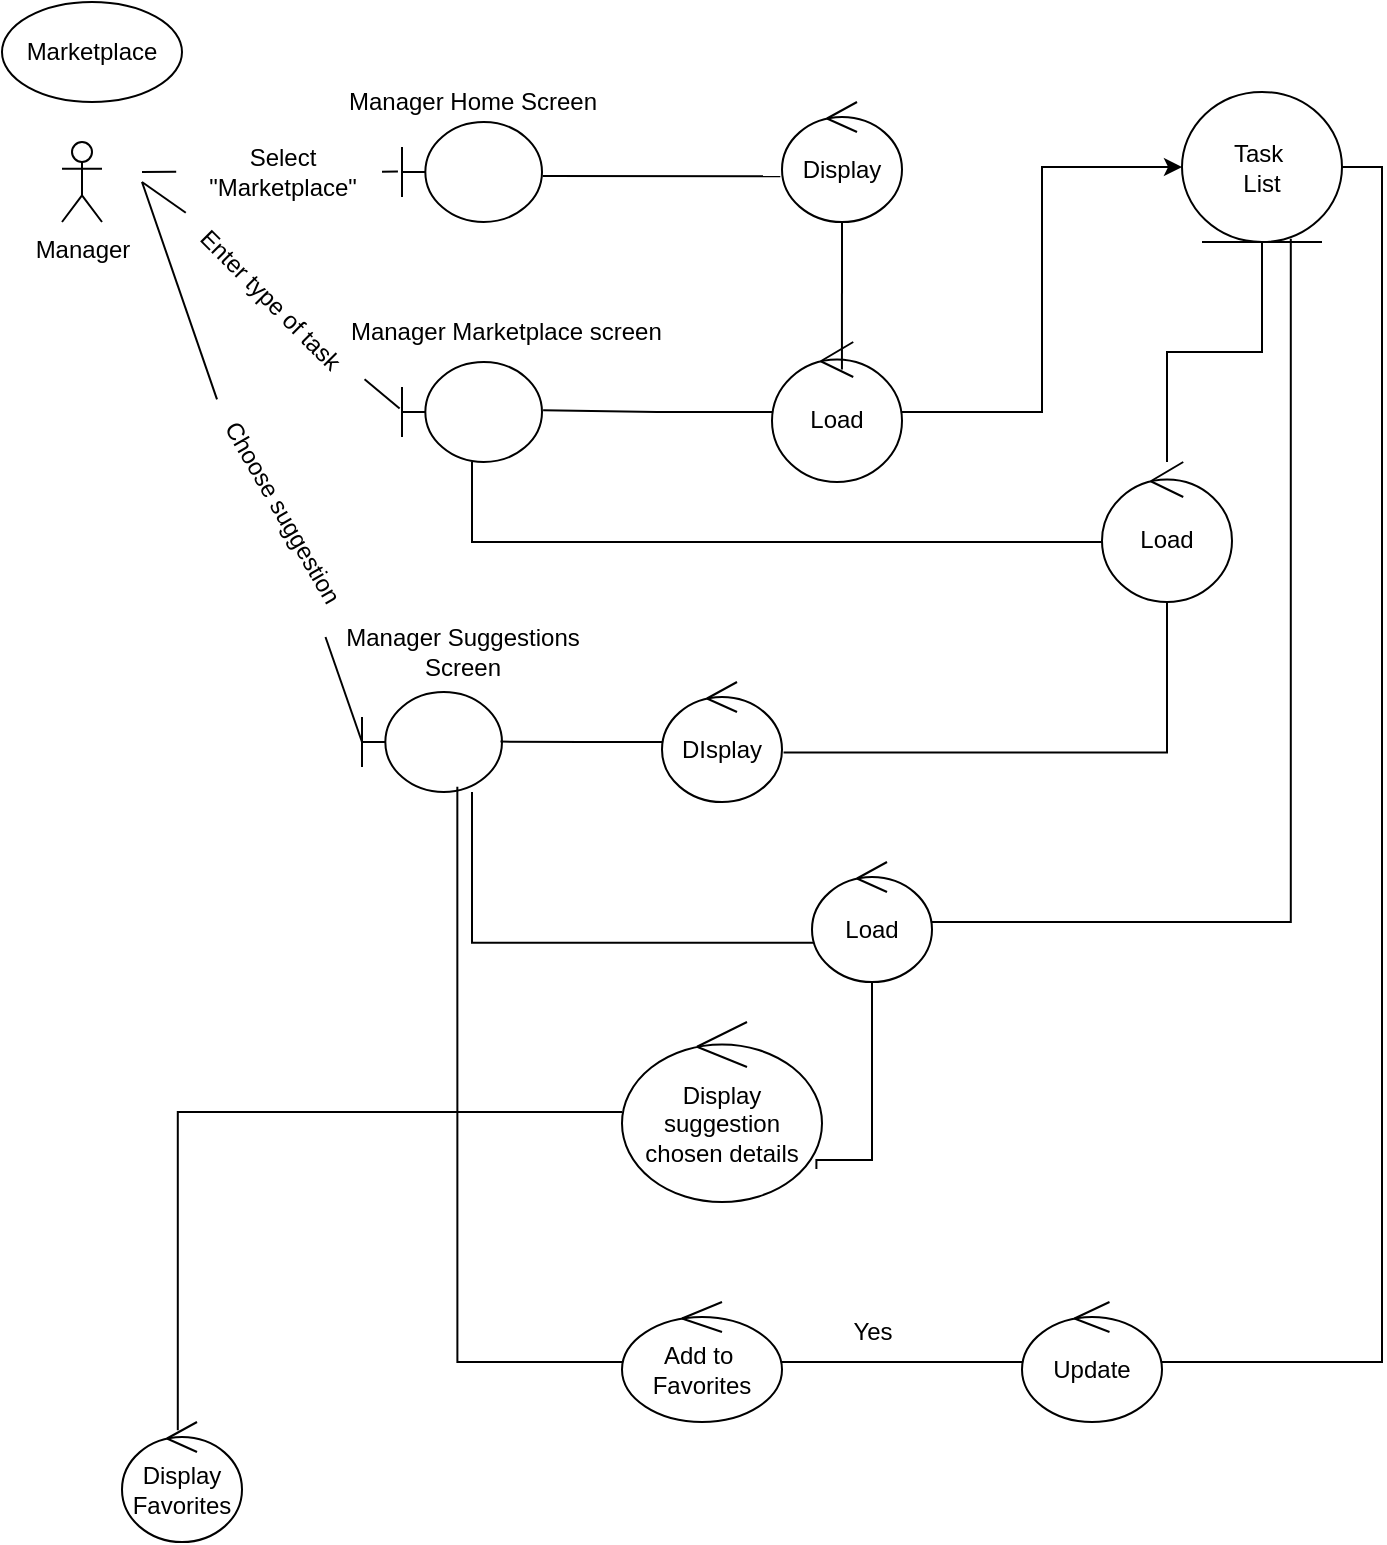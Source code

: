 <mxfile version="27.0.5">
  <diagram name="Page-1" id="_ILfyKcqOxELheL75NPO">
    <mxGraphModel dx="1678" dy="825" grid="1" gridSize="10" guides="1" tooltips="1" connect="1" arrows="1" fold="1" page="0" pageScale="1" pageWidth="850" pageHeight="1100" math="0" shadow="0">
      <root>
        <mxCell id="0" />
        <mxCell id="1" parent="0" />
        <mxCell id="80_PB4CxMYnDmtxygb_t-1" value="Marketplace" style="ellipse;whiteSpace=wrap;html=1;" parent="1" vertex="1">
          <mxGeometry x="20" y="10" width="90" height="50" as="geometry" />
        </mxCell>
        <mxCell id="80_PB4CxMYnDmtxygb_t-2" value="Manager&lt;div&gt;&lt;br&gt;&lt;/div&gt;" style="shape=umlActor;verticalLabelPosition=bottom;verticalAlign=top;html=1;outlineConnect=0;" parent="1" vertex="1">
          <mxGeometry x="50" y="80" width="20" height="40" as="geometry" />
        </mxCell>
        <mxCell id="80_PB4CxMYnDmtxygb_t-5" value="" style="shape=umlBoundary;whiteSpace=wrap;html=1;" parent="1" vertex="1">
          <mxGeometry x="220" y="70" width="70" height="50" as="geometry" />
        </mxCell>
        <mxCell id="80_PB4CxMYnDmtxygb_t-7" value="" style="endArrow=none;html=1;rounded=0;entryX=-0.029;entryY=0.496;entryDx=0;entryDy=0;entryPerimeter=0;" parent="1" source="80_PB4CxMYnDmtxygb_t-8" target="80_PB4CxMYnDmtxygb_t-5" edge="1">
          <mxGeometry width="50" height="50" relative="1" as="geometry">
            <mxPoint x="90" y="95" as="sourcePoint" />
            <mxPoint x="220" y="96" as="targetPoint" />
          </mxGeometry>
        </mxCell>
        <mxCell id="80_PB4CxMYnDmtxygb_t-9" value="Manager Home Screen" style="text;html=1;align=center;verticalAlign=middle;resizable=0;points=[];autosize=1;strokeColor=none;fillColor=none;" parent="1" vertex="1">
          <mxGeometry x="180" y="45" width="150" height="30" as="geometry" />
        </mxCell>
        <mxCell id="80_PB4CxMYnDmtxygb_t-10" value="Display" style="ellipse;shape=umlControl;whiteSpace=wrap;html=1;" parent="1" vertex="1">
          <mxGeometry x="410" y="60" width="60" height="60" as="geometry" />
        </mxCell>
        <mxCell id="80_PB4CxMYnDmtxygb_t-14" value="" style="shape=umlBoundary;whiteSpace=wrap;html=1;" parent="1" vertex="1">
          <mxGeometry x="220" y="190" width="70" height="50" as="geometry" />
        </mxCell>
        <mxCell id="80_PB4CxMYnDmtxygb_t-15" value="&amp;nbsp;Manager&amp;nbsp;&lt;span style=&quot;background-color: transparent; color: light-dark(rgb(0, 0, 0), rgb(255, 255, 255));&quot;&gt;Marketplace screen&lt;/span&gt;" style="text;html=1;align=center;verticalAlign=middle;resizable=0;points=[];autosize=1;strokeColor=none;fillColor=none;" parent="1" vertex="1">
          <mxGeometry x="180" y="160" width="180" height="30" as="geometry" />
        </mxCell>
        <mxCell id="80_PB4CxMYnDmtxygb_t-18" value="" style="endArrow=none;html=1;rounded=0;entryX=-0.017;entryY=0.464;entryDx=0;entryDy=0;entryPerimeter=0;" parent="1" source="80_PB4CxMYnDmtxygb_t-19" target="80_PB4CxMYnDmtxygb_t-14" edge="1">
          <mxGeometry width="50" height="50" relative="1" as="geometry">
            <mxPoint x="90" y="100" as="sourcePoint" />
            <mxPoint x="450" y="250" as="targetPoint" />
          </mxGeometry>
        </mxCell>
        <mxCell id="80_PB4CxMYnDmtxygb_t-20" value="Task&amp;nbsp;&lt;div&gt;List&lt;/div&gt;" style="ellipse;shape=umlEntity;whiteSpace=wrap;html=1;" parent="1" vertex="1">
          <mxGeometry x="610" y="55" width="80" height="75" as="geometry" />
        </mxCell>
        <mxCell id="80_PB4CxMYnDmtxygb_t-23" style="edgeStyle=orthogonalEdgeStyle;rounded=0;orthogonalLoop=1;jettySize=auto;html=1;entryX=0.5;entryY=1;entryDx=0;entryDy=0;endArrow=none;startFill=0;endFill=1;" parent="1" source="80_PB4CxMYnDmtxygb_t-21" target="80_PB4CxMYnDmtxygb_t-20" edge="1">
          <mxGeometry relative="1" as="geometry" />
        </mxCell>
        <mxCell id="80_PB4CxMYnDmtxygb_t-21" value="Load" style="ellipse;shape=umlControl;whiteSpace=wrap;html=1;" parent="1" vertex="1">
          <mxGeometry x="570" y="240" width="65" height="70" as="geometry" />
        </mxCell>
        <mxCell id="80_PB4CxMYnDmtxygb_t-24" value="DIsplay" style="ellipse;shape=umlControl;whiteSpace=wrap;html=1;" parent="1" vertex="1">
          <mxGeometry x="350" y="350" width="60" height="60" as="geometry" />
        </mxCell>
        <mxCell id="80_PB4CxMYnDmtxygb_t-25" style="edgeStyle=orthogonalEdgeStyle;rounded=0;orthogonalLoop=1;jettySize=auto;html=1;entryX=1.013;entryY=0.587;entryDx=0;entryDy=0;entryPerimeter=0;endArrow=none;startFill=0;" parent="1" source="80_PB4CxMYnDmtxygb_t-21" target="80_PB4CxMYnDmtxygb_t-24" edge="1">
          <mxGeometry relative="1" as="geometry">
            <Array as="points">
              <mxPoint x="603" y="385" />
            </Array>
          </mxGeometry>
        </mxCell>
        <mxCell id="80_PB4CxMYnDmtxygb_t-26" value="" style="shape=umlBoundary;whiteSpace=wrap;html=1;" parent="1" vertex="1">
          <mxGeometry x="200" y="355" width="70" height="50" as="geometry" />
        </mxCell>
        <mxCell id="80_PB4CxMYnDmtxygb_t-27" value="Manager Suggestions&lt;div&gt;Screen&lt;/div&gt;" style="text;html=1;align=center;verticalAlign=middle;resizable=0;points=[];autosize=1;strokeColor=none;fillColor=none;" parent="1" vertex="1">
          <mxGeometry x="180" y="315" width="140" height="40" as="geometry" />
        </mxCell>
        <mxCell id="80_PB4CxMYnDmtxygb_t-28" style="edgeStyle=orthogonalEdgeStyle;rounded=0;orthogonalLoop=1;jettySize=auto;html=1;entryX=0.989;entryY=0.496;entryDx=0;entryDy=0;entryPerimeter=0;endArrow=none;startFill=0;" parent="1" source="80_PB4CxMYnDmtxygb_t-24" target="80_PB4CxMYnDmtxygb_t-26" edge="1">
          <mxGeometry relative="1" as="geometry" />
        </mxCell>
        <mxCell id="80_PB4CxMYnDmtxygb_t-29" value="" style="endArrow=none;html=1;rounded=0;entryX=0;entryY=0.5;entryDx=0;entryDy=0;entryPerimeter=0;" parent="1" source="80_PB4CxMYnDmtxygb_t-30" target="80_PB4CxMYnDmtxygb_t-26" edge="1">
          <mxGeometry width="50" height="50" relative="1" as="geometry">
            <mxPoint x="90" y="100" as="sourcePoint" />
            <mxPoint x="450" y="250" as="targetPoint" />
          </mxGeometry>
        </mxCell>
        <mxCell id="80_PB4CxMYnDmtxygb_t-31" value="Load" style="ellipse;shape=umlControl;whiteSpace=wrap;html=1;" parent="1" vertex="1">
          <mxGeometry x="425" y="440" width="60" height="60" as="geometry" />
        </mxCell>
        <mxCell id="80_PB4CxMYnDmtxygb_t-34" style="edgeStyle=orthogonalEdgeStyle;rounded=0;orthogonalLoop=1;jettySize=auto;html=1;entryX=0.017;entryY=0.673;entryDx=0;entryDy=0;entryPerimeter=0;endArrow=none;startFill=0;" parent="1" source="80_PB4CxMYnDmtxygb_t-26" target="80_PB4CxMYnDmtxygb_t-31" edge="1">
          <mxGeometry relative="1" as="geometry">
            <Array as="points">
              <mxPoint x="255" y="480" />
            </Array>
          </mxGeometry>
        </mxCell>
        <mxCell id="80_PB4CxMYnDmtxygb_t-35" style="edgeStyle=orthogonalEdgeStyle;rounded=0;orthogonalLoop=1;jettySize=auto;html=1;entryX=0.68;entryY=0.979;entryDx=0;entryDy=0;entryPerimeter=0;endArrow=none;startFill=0;endFill=1;" parent="1" source="80_PB4CxMYnDmtxygb_t-31" target="80_PB4CxMYnDmtxygb_t-20" edge="1">
          <mxGeometry relative="1" as="geometry">
            <mxPoint x="664" y="140" as="targetPoint" />
          </mxGeometry>
        </mxCell>
        <mxCell id="80_PB4CxMYnDmtxygb_t-47" value="" style="endArrow=none;html=1;rounded=0;entryX=0;entryY=0.5;entryDx=0;entryDy=0;entryPerimeter=0;" parent="1" target="80_PB4CxMYnDmtxygb_t-30" edge="1">
          <mxGeometry width="50" height="50" relative="1" as="geometry">
            <mxPoint x="90" y="100" as="sourcePoint" />
            <mxPoint x="220" y="355" as="targetPoint" />
          </mxGeometry>
        </mxCell>
        <mxCell id="80_PB4CxMYnDmtxygb_t-30" value="Choose suggestion" style="text;html=1;align=center;verticalAlign=middle;resizable=0;points=[];autosize=1;strokeColor=none;fillColor=none;rotation=60;" parent="1" vertex="1">
          <mxGeometry x="95" y="250" width="130" height="30" as="geometry" />
        </mxCell>
        <mxCell id="80_PB4CxMYnDmtxygb_t-48" value="" style="endArrow=none;html=1;rounded=0;entryX=-0.017;entryY=0.464;entryDx=0;entryDy=0;entryPerimeter=0;" parent="1" target="80_PB4CxMYnDmtxygb_t-19" edge="1">
          <mxGeometry width="50" height="50" relative="1" as="geometry">
            <mxPoint x="90" y="100" as="sourcePoint" />
            <mxPoint x="219" y="213" as="targetPoint" />
          </mxGeometry>
        </mxCell>
        <mxCell id="80_PB4CxMYnDmtxygb_t-19" value="Enter type of task&amp;nbsp;" style="text;html=1;align=center;verticalAlign=middle;resizable=0;points=[];autosize=1;strokeColor=none;fillColor=none;rotation=45;" parent="1" vertex="1">
          <mxGeometry x="95" y="145" width="120" height="30" as="geometry" />
        </mxCell>
        <mxCell id="80_PB4CxMYnDmtxygb_t-49" value="" style="endArrow=none;html=1;rounded=0;entryX=-0.029;entryY=0.496;entryDx=0;entryDy=0;entryPerimeter=0;" parent="1" target="80_PB4CxMYnDmtxygb_t-8" edge="1">
          <mxGeometry width="50" height="50" relative="1" as="geometry">
            <mxPoint x="90" y="95" as="sourcePoint" />
            <mxPoint x="218" y="95" as="targetPoint" />
          </mxGeometry>
        </mxCell>
        <mxCell id="80_PB4CxMYnDmtxygb_t-8" value="&lt;div&gt;Select&lt;/div&gt;&lt;div&gt;&quot;Marketplace&quot;&lt;/div&gt;" style="text;html=1;align=center;verticalAlign=middle;resizable=0;points=[];autosize=1;strokeColor=none;fillColor=none;" parent="1" vertex="1">
          <mxGeometry x="110" y="75" width="100" height="40" as="geometry" />
        </mxCell>
        <mxCell id="80_PB4CxMYnDmtxygb_t-50" value="Add to&amp;nbsp;&lt;div&gt;Favorites&lt;/div&gt;" style="ellipse;shape=umlControl;whiteSpace=wrap;html=1;" parent="1" vertex="1">
          <mxGeometry x="330" y="660" width="80" height="60" as="geometry" />
        </mxCell>
        <mxCell id="80_PB4CxMYnDmtxygb_t-56" style="edgeStyle=orthogonalEdgeStyle;rounded=0;orthogonalLoop=1;jettySize=auto;html=1;entryX=1;entryY=0.5;entryDx=0;entryDy=0;endArrow=none;startFill=0;endFill=1;" parent="1" source="80_PB4CxMYnDmtxygb_t-52" target="80_PB4CxMYnDmtxygb_t-20" edge="1">
          <mxGeometry relative="1" as="geometry" />
        </mxCell>
        <mxCell id="80_PB4CxMYnDmtxygb_t-52" value="Update" style="ellipse;shape=umlControl;whiteSpace=wrap;html=1;" parent="1" vertex="1">
          <mxGeometry x="530" y="660" width="70" height="60" as="geometry" />
        </mxCell>
        <mxCell id="80_PB4CxMYnDmtxygb_t-53" style="edgeStyle=orthogonalEdgeStyle;rounded=0;orthogonalLoop=1;jettySize=auto;html=1;entryX=0;entryY=0.5;entryDx=0;entryDy=0;entryPerimeter=0;endArrow=none;startFill=0;" parent="1" source="80_PB4CxMYnDmtxygb_t-50" target="80_PB4CxMYnDmtxygb_t-52" edge="1">
          <mxGeometry relative="1" as="geometry" />
        </mxCell>
        <mxCell id="80_PB4CxMYnDmtxygb_t-54" value="&lt;div&gt;Yes&lt;/div&gt;" style="text;html=1;align=center;verticalAlign=middle;resizable=0;points=[];autosize=1;strokeColor=none;fillColor=none;" parent="1" vertex="1">
          <mxGeometry x="435" y="660" width="40" height="30" as="geometry" />
        </mxCell>
        <mxCell id="80_PB4CxMYnDmtxygb_t-64" value="Display&lt;div&gt;Favorites&lt;/div&gt;" style="ellipse;shape=umlControl;whiteSpace=wrap;html=1;" parent="1" vertex="1">
          <mxGeometry x="80" y="720" width="60" height="60" as="geometry" />
        </mxCell>
        <mxCell id="GnMMK_o7VepoRMVaLOqU-6" style="edgeStyle=orthogonalEdgeStyle;rounded=0;orthogonalLoop=1;jettySize=auto;html=1;entryX=0.681;entryY=0.947;entryDx=0;entryDy=0;entryPerimeter=0;endArrow=none;startFill=0;" parent="1" source="80_PB4CxMYnDmtxygb_t-50" target="80_PB4CxMYnDmtxygb_t-26" edge="1">
          <mxGeometry relative="1" as="geometry" />
        </mxCell>
        <mxCell id="GnMMK_o7VepoRMVaLOqU-8" value="Display suggestion chosen details" style="ellipse;shape=umlControl;whiteSpace=wrap;html=1;" parent="1" vertex="1">
          <mxGeometry x="330" y="520" width="100" height="90" as="geometry" />
        </mxCell>
        <mxCell id="GnMMK_o7VepoRMVaLOqU-9" style="edgeStyle=orthogonalEdgeStyle;rounded=0;orthogonalLoop=1;jettySize=auto;html=1;entryX=0.972;entryY=0.817;entryDx=0;entryDy=0;entryPerimeter=0;endArrow=none;startFill=0;" parent="1" source="80_PB4CxMYnDmtxygb_t-31" target="GnMMK_o7VepoRMVaLOqU-8" edge="1">
          <mxGeometry relative="1" as="geometry">
            <Array as="points">
              <mxPoint x="455" y="589" />
            </Array>
          </mxGeometry>
        </mxCell>
        <mxCell id="ReJIQodgd2hQbhPUq4SK-1" value="" style="endArrow=none;html=1;rounded=0;exitX=1.005;exitY=0.541;exitDx=0;exitDy=0;exitPerimeter=0;entryX=-0.014;entryY=0.618;entryDx=0;entryDy=0;entryPerimeter=0;endFill=1;startFill=0;" parent="1" source="80_PB4CxMYnDmtxygb_t-5" target="80_PB4CxMYnDmtxygb_t-10" edge="1">
          <mxGeometry width="50" height="50" relative="1" as="geometry">
            <mxPoint x="480" y="430" as="sourcePoint" />
            <mxPoint x="530" y="380" as="targetPoint" />
          </mxGeometry>
        </mxCell>
        <mxCell id="EsN9mS5PvwEEWZ0ZTwId-5" style="edgeStyle=orthogonalEdgeStyle;rounded=0;orthogonalLoop=1;jettySize=auto;html=1;entryX=0;entryY=0.5;entryDx=0;entryDy=0;" parent="1" source="EsN9mS5PvwEEWZ0ZTwId-1" target="80_PB4CxMYnDmtxygb_t-20" edge="1">
          <mxGeometry relative="1" as="geometry" />
        </mxCell>
        <mxCell id="EsN9mS5PvwEEWZ0ZTwId-1" value="Load" style="ellipse;shape=umlControl;whiteSpace=wrap;html=1;" parent="1" vertex="1">
          <mxGeometry x="405" y="180" width="65" height="70" as="geometry" />
        </mxCell>
        <mxCell id="EsN9mS5PvwEEWZ0ZTwId-2" style="edgeStyle=orthogonalEdgeStyle;rounded=0;orthogonalLoop=1;jettySize=auto;html=1;entryX=0.538;entryY=0.196;entryDx=0;entryDy=0;entryPerimeter=0;endArrow=none;startFill=0;" parent="1" source="80_PB4CxMYnDmtxygb_t-10" target="EsN9mS5PvwEEWZ0ZTwId-1" edge="1">
          <mxGeometry relative="1" as="geometry" />
        </mxCell>
        <mxCell id="EsN9mS5PvwEEWZ0ZTwId-3" style="edgeStyle=orthogonalEdgeStyle;rounded=0;orthogonalLoop=1;jettySize=auto;html=1;entryX=1.008;entryY=0.483;entryDx=0;entryDy=0;entryPerimeter=0;endArrow=none;startFill=0;" parent="1" source="EsN9mS5PvwEEWZ0ZTwId-1" target="80_PB4CxMYnDmtxygb_t-14" edge="1">
          <mxGeometry relative="1" as="geometry">
            <mxPoint x="290" y="216" as="targetPoint" />
          </mxGeometry>
        </mxCell>
        <mxCell id="EsN9mS5PvwEEWZ0ZTwId-4" style="edgeStyle=orthogonalEdgeStyle;rounded=0;orthogonalLoop=1;jettySize=auto;html=1;entryX=0;entryY=0.571;entryDx=0;entryDy=0;entryPerimeter=0;endArrow=none;startFill=0;" parent="1" source="80_PB4CxMYnDmtxygb_t-14" target="80_PB4CxMYnDmtxygb_t-21" edge="1">
          <mxGeometry relative="1" as="geometry">
            <Array as="points">
              <mxPoint x="255" y="280" />
            </Array>
          </mxGeometry>
        </mxCell>
        <mxCell id="h2z3qUaqmuM1Wb9WZzCl-1" style="edgeStyle=orthogonalEdgeStyle;rounded=0;orthogonalLoop=1;jettySize=auto;html=1;entryX=0.465;entryY=0.069;entryDx=0;entryDy=0;entryPerimeter=0;endArrow=none;startFill=0;" edge="1" parent="1" source="GnMMK_o7VepoRMVaLOqU-8" target="80_PB4CxMYnDmtxygb_t-64">
          <mxGeometry relative="1" as="geometry" />
        </mxCell>
      </root>
    </mxGraphModel>
  </diagram>
</mxfile>
